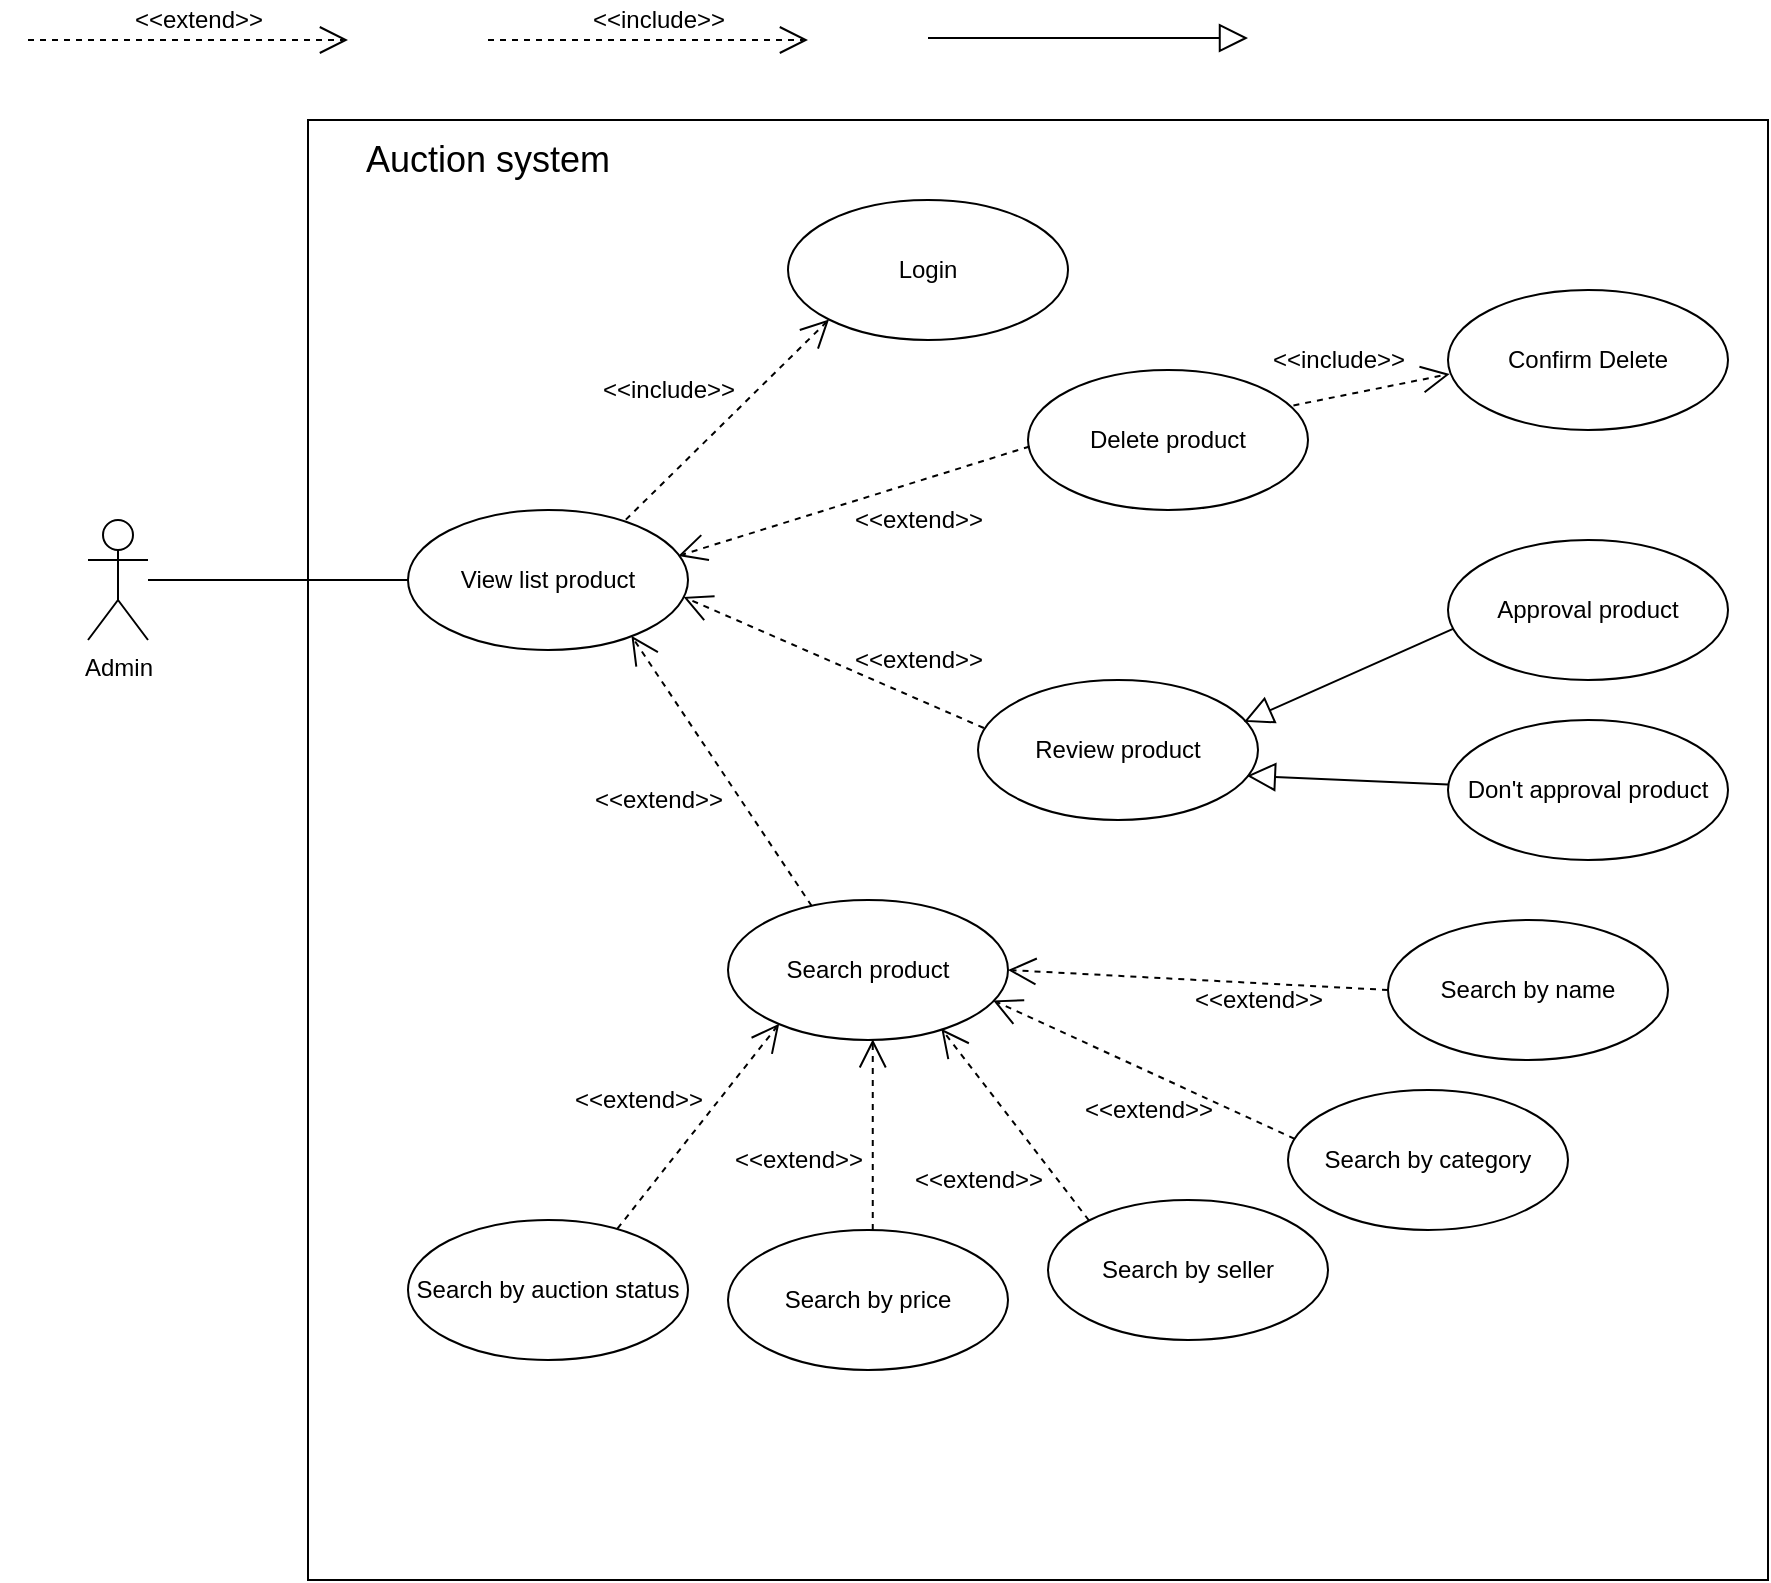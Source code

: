 <mxfile version="20.6.1" type="device" pages="2"><diagram id="ZiJ1QPWtikxDmdyrKGaZ" name="Page-1"><mxGraphModel dx="723" dy="461" grid="1" gridSize="10" guides="1" tooltips="1" connect="1" arrows="1" fold="1" page="1" pageScale="1" pageWidth="850" pageHeight="1100" math="0" shadow="0"><root><mxCell id="0"/><mxCell id="1" parent="0"/><mxCell id="5E4w11CoWnl0UhFc0yHq-3" value="" style="whiteSpace=wrap;html=1;aspect=fixed;" parent="1" vertex="1"><mxGeometry x="170" y="100" width="730" height="730" as="geometry"/></mxCell><mxCell id="mLHjseE6QlHjcq5zer_h-10" value="" style="group" parent="1" vertex="1" connectable="0"><mxGeometry x="30" y="40" width="160" height="20" as="geometry"/></mxCell><mxCell id="mLHjseE6QlHjcq5zer_h-8" value="" style="endArrow=open;dashed=1;endFill=0;endSize=12;html=1;" parent="mLHjseE6QlHjcq5zer_h-10" edge="1"><mxGeometry width="160" relative="1" as="geometry"><mxPoint y="20" as="sourcePoint"/><mxPoint x="160" y="20" as="targetPoint"/></mxGeometry></mxCell><mxCell id="mLHjseE6QlHjcq5zer_h-9" value="&amp;lt;&amp;lt;extend&amp;gt;&amp;gt;" style="text;html=1;align=center;verticalAlign=middle;resizable=0;points=[];autosize=1;" parent="mLHjseE6QlHjcq5zer_h-10" vertex="1"><mxGeometry x="45" width="80" height="20" as="geometry"/></mxCell><mxCell id="mLHjseE6QlHjcq5zer_h-11" value="" style="group" parent="1" vertex="1" connectable="0"><mxGeometry x="260" y="40" width="160" height="20" as="geometry"/></mxCell><mxCell id="mLHjseE6QlHjcq5zer_h-12" value="" style="endArrow=open;dashed=1;endFill=0;endSize=12;html=1;" parent="mLHjseE6QlHjcq5zer_h-11" edge="1"><mxGeometry width="160" relative="1" as="geometry"><mxPoint y="20" as="sourcePoint"/><mxPoint x="160" y="20" as="targetPoint"/></mxGeometry></mxCell><mxCell id="mLHjseE6QlHjcq5zer_h-13" value="&amp;lt;&amp;lt;include&amp;gt;&amp;gt;" style="text;html=1;align=center;verticalAlign=middle;resizable=0;points=[];autosize=1;" parent="mLHjseE6QlHjcq5zer_h-11" vertex="1"><mxGeometry x="45" width="80" height="20" as="geometry"/></mxCell><mxCell id="mLHjseE6QlHjcq5zer_h-14" value="" style="endArrow=block;endFill=0;endSize=12;html=1;" parent="1" edge="1"><mxGeometry width="160" relative="1" as="geometry"><mxPoint x="480" y="59" as="sourcePoint"/><mxPoint x="640" y="59" as="targetPoint"/></mxGeometry></mxCell><mxCell id="mLHjseE6QlHjcq5zer_h-18" style="rounded=0;orthogonalLoop=1;jettySize=auto;html=1;entryX=0;entryY=0.5;entryDx=0;entryDy=0;endArrow=none;endFill=0;" parent="1" source="mLHjseE6QlHjcq5zer_h-16" target="mLHjseE6QlHjcq5zer_h-19" edge="1"><mxGeometry relative="1" as="geometry"><mxPoint x="210" y="330" as="targetPoint"/></mxGeometry></mxCell><mxCell id="mLHjseE6QlHjcq5zer_h-16" value="Admin" style="shape=umlActor;verticalLabelPosition=bottom;verticalAlign=top;html=1;" parent="1" vertex="1"><mxGeometry x="60" y="300" width="30" height="60" as="geometry"/></mxCell><mxCell id="mLHjseE6QlHjcq5zer_h-19" value="View list product" style="ellipse;whiteSpace=wrap;html=1;" parent="1" vertex="1"><mxGeometry x="220" y="295" width="140" height="70" as="geometry"/></mxCell><mxCell id="mLHjseE6QlHjcq5zer_h-26" value="&amp;lt;&amp;lt;include&amp;gt;&amp;gt;" style="text;html=1;align=center;verticalAlign=middle;resizable=0;points=[];autosize=1;" parent="1" vertex="1"><mxGeometry x="310" y="225" width="80" height="20" as="geometry"/></mxCell><mxCell id="5E4w11CoWnl0UhFc0yHq-4" value="&lt;font style=&quot;font-size: 18px;&quot;&gt;Auction system&lt;/font&gt;" style="text;html=1;strokeColor=none;fillColor=none;align=center;verticalAlign=middle;whiteSpace=wrap;rounded=0;" parent="1" vertex="1"><mxGeometry x="160" y="110" width="200" height="20" as="geometry"/></mxCell><mxCell id="7nWVw28H0hNN-9Oz7TBj-2" value="Search product" style="ellipse;whiteSpace=wrap;html=1;strokeColor=#000000;" parent="1" vertex="1"><mxGeometry x="380" y="490" width="140" height="70" as="geometry"/></mxCell><mxCell id="7nWVw28H0hNN-9Oz7TBj-3" value="Search by name" style="ellipse;whiteSpace=wrap;html=1;strokeColor=#000000;" parent="1" vertex="1"><mxGeometry x="710" y="500" width="140" height="70" as="geometry"/></mxCell><mxCell id="7nWVw28H0hNN-9Oz7TBj-4" value="Search by category" style="ellipse;whiteSpace=wrap;html=1;strokeColor=#000000;" parent="1" vertex="1"><mxGeometry x="660" y="585" width="140" height="70" as="geometry"/></mxCell><mxCell id="7nWVw28H0hNN-9Oz7TBj-5" value="Search by seller" style="ellipse;whiteSpace=wrap;html=1;strokeColor=#000000;" parent="1" vertex="1"><mxGeometry x="540" y="640" width="140" height="70" as="geometry"/></mxCell><mxCell id="7nWVw28H0hNN-9Oz7TBj-6" value="Search by price" style="ellipse;whiteSpace=wrap;html=1;strokeColor=#000000;" parent="1" vertex="1"><mxGeometry x="380" y="655" width="140" height="70" as="geometry"/></mxCell><mxCell id="7nWVw28H0hNN-9Oz7TBj-7" value="Search by auction status" style="ellipse;whiteSpace=wrap;html=1;strokeColor=#000000;" parent="1" vertex="1"><mxGeometry x="220" y="650" width="140" height="70" as="geometry"/></mxCell><mxCell id="7nWVw28H0hNN-9Oz7TBj-8" value="Review product" style="ellipse;whiteSpace=wrap;html=1;strokeColor=#000000;" parent="1" vertex="1"><mxGeometry x="505" y="380" width="140" height="70" as="geometry"/></mxCell><mxCell id="dGkxn5SNMMfXdfMyC56u-2" value="Approval product" style="ellipse;whiteSpace=wrap;html=1;strokeColor=#000000;" parent="1" vertex="1"><mxGeometry x="740" y="310" width="140" height="70" as="geometry"/></mxCell><mxCell id="dGkxn5SNMMfXdfMyC56u-3" value="Don't approval product" style="ellipse;whiteSpace=wrap;html=1;strokeColor=#000000;" parent="1" vertex="1"><mxGeometry x="740" y="400" width="140" height="70" as="geometry"/></mxCell><mxCell id="dGkxn5SNMMfXdfMyC56u-10" value="" style="endArrow=open;dashed=1;endFill=0;endSize=12;html=1;exitX=0.021;exitY=0.343;exitDx=0;exitDy=0;exitPerimeter=0;entryX=0.984;entryY=0.621;entryDx=0;entryDy=0;entryPerimeter=0;" parent="1" source="7nWVw28H0hNN-9Oz7TBj-8" target="mLHjseE6QlHjcq5zer_h-19" edge="1"><mxGeometry width="160" relative="1" as="geometry"><mxPoint x="370.0" y="330.002" as="sourcePoint"/><mxPoint x="360" y="330" as="targetPoint"/></mxGeometry></mxCell><mxCell id="dGkxn5SNMMfXdfMyC56u-13" value="" style="endArrow=open;dashed=1;endFill=0;endSize=12;html=1;exitX=0.299;exitY=0.043;exitDx=0;exitDy=0;exitPerimeter=0;entryX=0.798;entryY=0.899;entryDx=0;entryDy=0;entryPerimeter=0;" parent="1" source="7nWVw28H0hNN-9Oz7TBj-2" target="mLHjseE6QlHjcq5zer_h-19" edge="1"><mxGeometry width="160" relative="1" as="geometry"><mxPoint x="379.58" y="345.292" as="sourcePoint"/><mxPoint x="490" y="250" as="targetPoint"/></mxGeometry></mxCell><mxCell id="dGkxn5SNMMfXdfMyC56u-21" value="" style="group" parent="1" vertex="1" connectable="0"><mxGeometry x="240" y="430" width="160" height="20" as="geometry"/></mxCell><mxCell id="dGkxn5SNMMfXdfMyC56u-22" value="&amp;lt;&amp;lt;extend&amp;gt;&amp;gt;" style="text;html=1;align=center;verticalAlign=middle;resizable=0;points=[];autosize=1;" parent="dGkxn5SNMMfXdfMyC56u-21" vertex="1"><mxGeometry x="65" width="80" height="20" as="geometry"/></mxCell><mxCell id="dGkxn5SNMMfXdfMyC56u-25" value="" style="group" parent="1" vertex="1" connectable="0"><mxGeometry x="380" y="360" width="160" height="20" as="geometry"/></mxCell><mxCell id="dGkxn5SNMMfXdfMyC56u-26" value="&amp;lt;&amp;lt;extend&amp;gt;&amp;gt;" style="text;html=1;align=center;verticalAlign=middle;resizable=0;points=[];autosize=1;" parent="dGkxn5SNMMfXdfMyC56u-25" vertex="1"><mxGeometry x="55" width="80" height="20" as="geometry"/></mxCell><mxCell id="dGkxn5SNMMfXdfMyC56u-29" value="Login" style="ellipse;whiteSpace=wrap;html=1;strokeColor=#000000;" parent="1" vertex="1"><mxGeometry x="410" y="140" width="140" height="70" as="geometry"/></mxCell><mxCell id="dGkxn5SNMMfXdfMyC56u-30" value="" style="endArrow=open;dashed=1;endFill=0;endSize=12;html=1;exitX=0.778;exitY=0.069;exitDx=0;exitDy=0;exitPerimeter=0;entryX=0;entryY=1;entryDx=0;entryDy=0;" parent="1" source="mLHjseE6QlHjcq5zer_h-19" target="dGkxn5SNMMfXdfMyC56u-29" edge="1"><mxGeometry width="160" relative="1" as="geometry"><mxPoint x="320.0" y="277.64" as="sourcePoint"/><mxPoint x="470" y="230" as="targetPoint"/></mxGeometry></mxCell><mxCell id="CpI71UmJ9dZ3cTiAq6Tf-1" value="" style="endArrow=block;endFill=0;endSize=12;html=1;entryX=0.95;entryY=0.299;entryDx=0;entryDy=0;exitX=0.018;exitY=0.635;exitDx=0;exitDy=0;exitPerimeter=0;entryPerimeter=0;" parent="1" source="dGkxn5SNMMfXdfMyC56u-2" target="7nWVw28H0hNN-9Oz7TBj-8" edge="1"><mxGeometry width="160" relative="1" as="geometry"><mxPoint x="640" y="290.0" as="sourcePoint"/><mxPoint x="790" y="290" as="targetPoint"/></mxGeometry></mxCell><mxCell id="CpI71UmJ9dZ3cTiAq6Tf-2" value="" style="endArrow=block;endFill=0;endSize=12;html=1;entryX=0.96;entryY=0.684;entryDx=0;entryDy=0;exitX=0;exitY=0.461;exitDx=0;exitDy=0;exitPerimeter=0;entryPerimeter=0;" parent="1" source="dGkxn5SNMMfXdfMyC56u-3" target="7nWVw28H0hNN-9Oz7TBj-8" edge="1"><mxGeometry width="160" relative="1" as="geometry"><mxPoint x="775.22" y="343.24" as="sourcePoint"/><mxPoint x="645" y="380.0" as="targetPoint"/></mxGeometry></mxCell><mxCell id="brmf_CKjjQ8FOgHsVydA-1" value="" style="endArrow=open;dashed=1;endFill=0;endSize=12;html=1;exitX=0.748;exitY=0.062;exitDx=0;exitDy=0;entryX=0.183;entryY=0.883;entryDx=0;entryDy=0;entryPerimeter=0;exitPerimeter=0;" parent="1" source="7nWVw28H0hNN-9Oz7TBj-7" target="7nWVw28H0hNN-9Oz7TBj-2" edge="1"><mxGeometry width="160" relative="1" as="geometry"><mxPoint x="360.0" y="524.68" as="sourcePoint"/><mxPoint x="460.22" y="655.0" as="targetPoint"/></mxGeometry></mxCell><mxCell id="brmf_CKjjQ8FOgHsVydA-2" value="" style="group" parent="1" vertex="1" connectable="0"><mxGeometry x="550" y="530" width="160" height="20" as="geometry"/></mxCell><mxCell id="brmf_CKjjQ8FOgHsVydA-3" value="&amp;lt;&amp;lt;extend&amp;gt;&amp;gt;" style="text;html=1;align=center;verticalAlign=middle;resizable=0;points=[];autosize=1;" parent="brmf_CKjjQ8FOgHsVydA-2" vertex="1"><mxGeometry x="55" width="80" height="20" as="geometry"/></mxCell><mxCell id="brmf_CKjjQ8FOgHsVydA-4" value="" style="endArrow=open;dashed=1;endFill=0;endSize=12;html=1;exitX=0.517;exitY=0;exitDx=0;exitDy=0;entryX=0.517;entryY=0.995;entryDx=0;entryDy=0;entryPerimeter=0;exitPerimeter=0;" parent="1" source="7nWVw28H0hNN-9Oz7TBj-6" target="7nWVw28H0hNN-9Oz7TBj-2" edge="1"><mxGeometry width="160" relative="1" as="geometry"><mxPoint x="439.78" y="560.0" as="sourcePoint"/><mxPoint x="540" y="690.32" as="targetPoint"/></mxGeometry></mxCell><mxCell id="brmf_CKjjQ8FOgHsVydA-5" value="" style="endArrow=open;dashed=1;endFill=0;endSize=12;html=1;entryX=0.947;entryY=0.717;entryDx=0;entryDy=0;entryPerimeter=0;exitX=0.024;exitY=0.349;exitDx=0;exitDy=0;exitPerimeter=0;" parent="1" source="7nWVw28H0hNN-9Oz7TBj-4" target="7nWVw28H0hNN-9Oz7TBj-2" edge="1"><mxGeometry width="160" relative="1" as="geometry"><mxPoint x="510" y="540" as="sourcePoint"/><mxPoint x="670" y="620.32" as="targetPoint"/></mxGeometry></mxCell><mxCell id="brmf_CKjjQ8FOgHsVydA-7" value="" style="endArrow=open;dashed=1;endFill=0;endSize=12;html=1;exitX=0;exitY=0;exitDx=0;exitDy=0;entryX=0.762;entryY=0.92;entryDx=0;entryDy=0;entryPerimeter=0;" parent="1" source="7nWVw28H0hNN-9Oz7TBj-5" target="7nWVw28H0hNN-9Oz7TBj-2" edge="1"><mxGeometry width="160" relative="1" as="geometry"><mxPoint x="520.0" y="524.68" as="sourcePoint"/><mxPoint x="620.22" y="655.0" as="targetPoint"/></mxGeometry></mxCell><mxCell id="brmf_CKjjQ8FOgHsVydA-8" value="" style="endArrow=open;dashed=1;endFill=0;endSize=12;html=1;entryX=1;entryY=0.5;entryDx=0;entryDy=0;exitX=0;exitY=0.5;exitDx=0;exitDy=0;" parent="1" source="7nWVw28H0hNN-9Oz7TBj-3" target="7nWVw28H0hNN-9Oz7TBj-2" edge="1"><mxGeometry width="160" relative="1" as="geometry"><mxPoint x="620" y="490" as="sourcePoint"/><mxPoint x="710.22" y="615.32" as="targetPoint"/></mxGeometry></mxCell><mxCell id="brmf_CKjjQ8FOgHsVydA-9" value="" style="group" parent="1" vertex="1" connectable="0"><mxGeometry x="495" y="585" width="160" height="20" as="geometry"/></mxCell><mxCell id="brmf_CKjjQ8FOgHsVydA-10" value="&amp;lt;&amp;lt;extend&amp;gt;&amp;gt;" style="text;html=1;align=center;verticalAlign=middle;resizable=0;points=[];autosize=1;" parent="brmf_CKjjQ8FOgHsVydA-9" vertex="1"><mxGeometry x="55" width="80" height="20" as="geometry"/></mxCell><mxCell id="brmf_CKjjQ8FOgHsVydA-11" value="" style="group" parent="1" vertex="1" connectable="0"><mxGeometry x="410" y="620" width="160" height="20" as="geometry"/></mxCell><mxCell id="brmf_CKjjQ8FOgHsVydA-12" value="&amp;lt;&amp;lt;extend&amp;gt;&amp;gt;" style="text;html=1;align=center;verticalAlign=middle;resizable=0;points=[];autosize=1;" parent="brmf_CKjjQ8FOgHsVydA-11" vertex="1"><mxGeometry x="55" width="80" height="20" as="geometry"/></mxCell><mxCell id="brmf_CKjjQ8FOgHsVydA-13" value="" style="group" parent="1" vertex="1" connectable="0"><mxGeometry x="240" y="580" width="160" height="20" as="geometry"/></mxCell><mxCell id="brmf_CKjjQ8FOgHsVydA-14" value="&amp;lt;&amp;lt;extend&amp;gt;&amp;gt;" style="text;html=1;align=center;verticalAlign=middle;resizable=0;points=[];autosize=1;" parent="brmf_CKjjQ8FOgHsVydA-13" vertex="1"><mxGeometry x="55" width="80" height="20" as="geometry"/></mxCell><mxCell id="brmf_CKjjQ8FOgHsVydA-15" value="" style="group" parent="1" vertex="1" connectable="0"><mxGeometry x="320" y="610" width="160" height="20" as="geometry"/></mxCell><mxCell id="brmf_CKjjQ8FOgHsVydA-16" value="&amp;lt;&amp;lt;extend&amp;gt;&amp;gt;" style="text;html=1;align=center;verticalAlign=middle;resizable=0;points=[];autosize=1;" parent="brmf_CKjjQ8FOgHsVydA-15" vertex="1"><mxGeometry x="55" width="80" height="20" as="geometry"/></mxCell><mxCell id="brmf_CKjjQ8FOgHsVydA-17" value="Delete product" style="ellipse;whiteSpace=wrap;html=1;strokeColor=#000000;" parent="1" vertex="1"><mxGeometry x="530" y="225" width="140" height="70" as="geometry"/></mxCell><mxCell id="brmf_CKjjQ8FOgHsVydA-18" value="" style="endArrow=open;dashed=1;endFill=0;endSize=12;html=1;exitX=0.006;exitY=0.546;exitDx=0;exitDy=0;exitPerimeter=0;entryX=0.965;entryY=0.328;entryDx=0;entryDy=0;entryPerimeter=0;" parent="1" source="brmf_CKjjQ8FOgHsVydA-17" target="mLHjseE6QlHjcq5zer_h-19" edge="1"><mxGeometry width="160" relative="1" as="geometry"><mxPoint x="517.94" y="414.01" as="sourcePoint"/><mxPoint x="367.76" y="348.47" as="targetPoint"/></mxGeometry></mxCell><mxCell id="brmf_CKjjQ8FOgHsVydA-19" value="" style="group" parent="1" vertex="1" connectable="0"><mxGeometry x="380" y="290" width="160" height="20" as="geometry"/></mxCell><mxCell id="brmf_CKjjQ8FOgHsVydA-20" value="&amp;lt;&amp;lt;extend&amp;gt;&amp;gt;" style="text;html=1;align=center;verticalAlign=middle;resizable=0;points=[];autosize=1;" parent="brmf_CKjjQ8FOgHsVydA-19" vertex="1"><mxGeometry x="55" width="80" height="20" as="geometry"/></mxCell><mxCell id="brmf_CKjjQ8FOgHsVydA-21" value="Confirm Delete" style="ellipse;whiteSpace=wrap;html=1;strokeColor=#000000;" parent="1" vertex="1"><mxGeometry x="740" y="185" width="140" height="70" as="geometry"/></mxCell><mxCell id="brmf_CKjjQ8FOgHsVydA-22" value="" style="endArrow=open;dashed=1;endFill=0;endSize=12;html=1;exitX=0.948;exitY=0.253;exitDx=0;exitDy=0;entryX=0.006;entryY=0.6;entryDx=0;entryDy=0;exitPerimeter=0;entryPerimeter=0;" parent="1" source="brmf_CKjjQ8FOgHsVydA-17" target="brmf_CKjjQ8FOgHsVydA-21" edge="1"><mxGeometry width="160" relative="1" as="geometry"><mxPoint x="638.42" y="320.08" as="sourcePoint"/><mxPoint x="740.003" y="219.999" as="targetPoint"/></mxGeometry></mxCell><mxCell id="brmf_CKjjQ8FOgHsVydA-24" value="&amp;lt;&amp;lt;include&amp;gt;&amp;gt;" style="text;html=1;align=center;verticalAlign=middle;resizable=0;points=[];autosize=1;" parent="1" vertex="1"><mxGeometry x="645" y="210" width="80" height="20" as="geometry"/></mxCell></root></mxGraphModel></diagram><diagram id="HfesuryQoW8bbAlEP9kP" name="Page-2"><mxGraphModel dx="868" dy="553" grid="1" gridSize="10" guides="1" tooltips="1" connect="1" arrows="1" fold="1" page="1" pageScale="1" pageWidth="850" pageHeight="1100" math="0" shadow="0"><root><mxCell id="0"/><mxCell id="1" parent="0"/></root></mxGraphModel></diagram></mxfile>